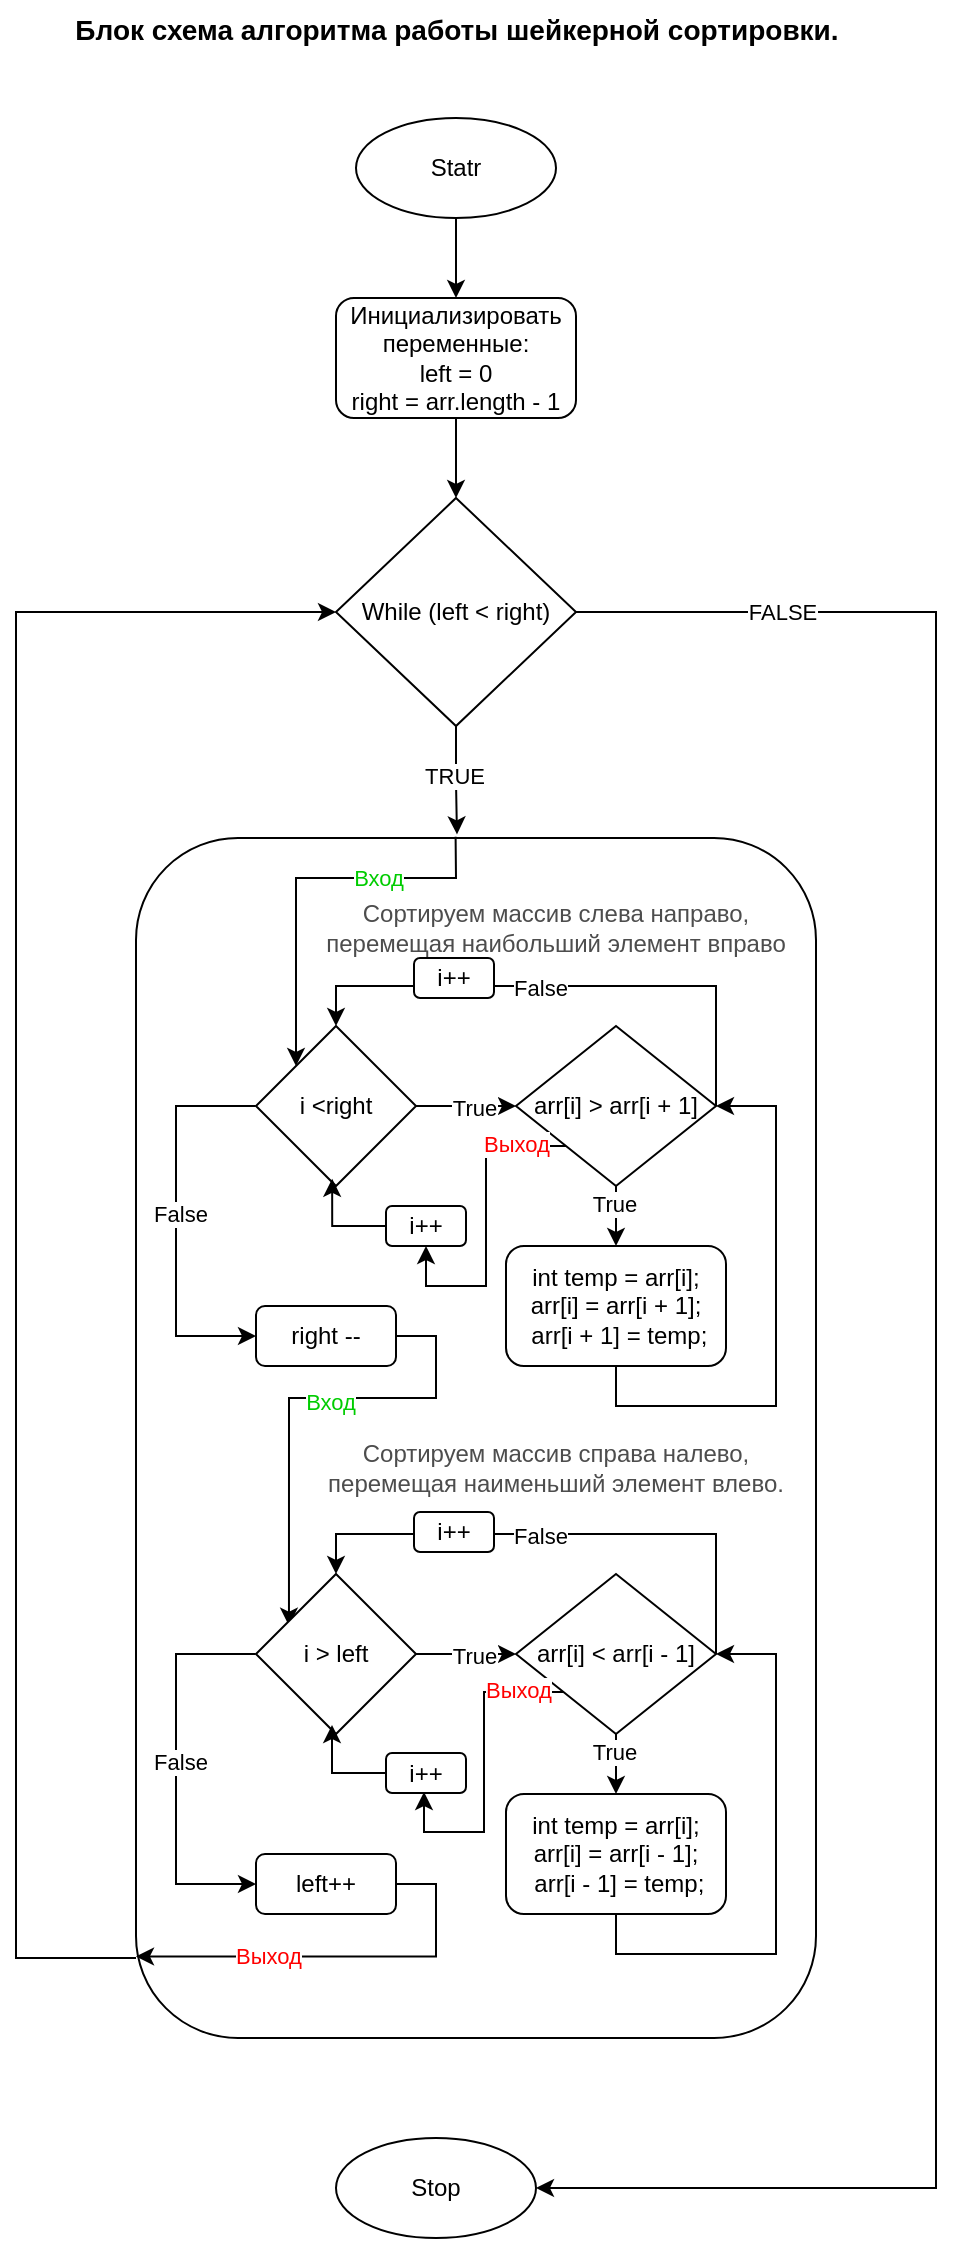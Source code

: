 <mxfile version="21.7.5" type="device">
  <diagram id="C5RBs43oDa-KdzZeNtuy" name="Page-1">
    <mxGraphModel dx="925" dy="544" grid="1" gridSize="10" guides="1" tooltips="1" connect="1" arrows="1" fold="1" page="1" pageScale="1" pageWidth="827" pageHeight="1169" math="0" shadow="0">
      <root>
        <mxCell id="WIyWlLk6GJQsqaUBKTNV-0" />
        <mxCell id="WIyWlLk6GJQsqaUBKTNV-1" parent="WIyWlLk6GJQsqaUBKTNV-0" />
        <mxCell id="lZmkyHPM3k69H4kmXl3D-4" style="edgeStyle=orthogonalEdgeStyle;rounded=0;orthogonalLoop=1;jettySize=auto;html=1;entryX=0.5;entryY=0;entryDx=0;entryDy=0;" edge="1" parent="WIyWlLk6GJQsqaUBKTNV-1" source="lZmkyHPM3k69H4kmXl3D-0" target="lZmkyHPM3k69H4kmXl3D-2">
          <mxGeometry relative="1" as="geometry" />
        </mxCell>
        <mxCell id="lZmkyHPM3k69H4kmXl3D-0" value="Statr" style="ellipse;whiteSpace=wrap;html=1;" vertex="1" parent="WIyWlLk6GJQsqaUBKTNV-1">
          <mxGeometry x="345" y="83" width="100" height="50" as="geometry" />
        </mxCell>
        <mxCell id="lZmkyHPM3k69H4kmXl3D-1" value="Stop" style="ellipse;whiteSpace=wrap;html=1;" vertex="1" parent="WIyWlLk6GJQsqaUBKTNV-1">
          <mxGeometry x="335" y="1093" width="100" height="50" as="geometry" />
        </mxCell>
        <mxCell id="lZmkyHPM3k69H4kmXl3D-5" style="edgeStyle=orthogonalEdgeStyle;rounded=0;orthogonalLoop=1;jettySize=auto;html=1;entryX=0.5;entryY=0;entryDx=0;entryDy=0;" edge="1" parent="WIyWlLk6GJQsqaUBKTNV-1" source="lZmkyHPM3k69H4kmXl3D-2" target="lZmkyHPM3k69H4kmXl3D-3">
          <mxGeometry relative="1" as="geometry" />
        </mxCell>
        <mxCell id="lZmkyHPM3k69H4kmXl3D-2" value="Инициализировать переменные:&lt;br/&gt;left = 0&lt;br/&gt;right = arr.length - 1" style="rounded=1;whiteSpace=wrap;html=1;fontSize=12;glass=0;strokeWidth=1;shadow=0;" vertex="1" parent="WIyWlLk6GJQsqaUBKTNV-1">
          <mxGeometry x="335" y="173" width="120" height="60" as="geometry" />
        </mxCell>
        <mxCell id="lZmkyHPM3k69H4kmXl3D-9" style="edgeStyle=orthogonalEdgeStyle;rounded=0;orthogonalLoop=1;jettySize=auto;html=1;exitX=1;exitY=0.5;exitDx=0;exitDy=0;entryX=1;entryY=0.5;entryDx=0;entryDy=0;" edge="1" parent="WIyWlLk6GJQsqaUBKTNV-1" source="lZmkyHPM3k69H4kmXl3D-3" target="lZmkyHPM3k69H4kmXl3D-1">
          <mxGeometry relative="1" as="geometry">
            <mxPoint x="648" y="893" as="targetPoint" />
            <Array as="points">
              <mxPoint x="635" y="330" />
              <mxPoint x="635" y="1118" />
            </Array>
          </mxGeometry>
        </mxCell>
        <mxCell id="lZmkyHPM3k69H4kmXl3D-11" value="FALSE" style="edgeLabel;html=1;align=center;verticalAlign=middle;resizable=0;points=[];" vertex="1" connectable="0" parent="lZmkyHPM3k69H4kmXl3D-9">
          <mxGeometry x="-0.824" relative="1" as="geometry">
            <mxPoint as="offset" />
          </mxGeometry>
        </mxCell>
        <mxCell id="lZmkyHPM3k69H4kmXl3D-12" style="edgeStyle=orthogonalEdgeStyle;rounded=0;orthogonalLoop=1;jettySize=auto;html=1;entryX=0.472;entryY=-0.003;entryDx=0;entryDy=0;entryPerimeter=0;" edge="1" parent="WIyWlLk6GJQsqaUBKTNV-1" source="lZmkyHPM3k69H4kmXl3D-3" target="lZmkyHPM3k69H4kmXl3D-8">
          <mxGeometry relative="1" as="geometry" />
        </mxCell>
        <mxCell id="lZmkyHPM3k69H4kmXl3D-13" value="TRUE" style="edgeLabel;html=1;align=center;verticalAlign=middle;resizable=0;points=[];" vertex="1" connectable="0" parent="lZmkyHPM3k69H4kmXl3D-12">
          <mxGeometry x="-0.111" y="-1" relative="1" as="geometry">
            <mxPoint as="offset" />
          </mxGeometry>
        </mxCell>
        <mxCell id="lZmkyHPM3k69H4kmXl3D-3" value="While (left &amp;lt; right)" style="rhombus;whiteSpace=wrap;html=1;" vertex="1" parent="WIyWlLk6GJQsqaUBKTNV-1">
          <mxGeometry x="335" y="273" width="120" height="114" as="geometry" />
        </mxCell>
        <mxCell id="lZmkyHPM3k69H4kmXl3D-14" style="edgeStyle=orthogonalEdgeStyle;rounded=0;orthogonalLoop=1;jettySize=auto;html=1;entryX=0;entryY=0.5;entryDx=0;entryDy=0;" edge="1" parent="WIyWlLk6GJQsqaUBKTNV-1" source="lZmkyHPM3k69H4kmXl3D-8" target="lZmkyHPM3k69H4kmXl3D-3">
          <mxGeometry relative="1" as="geometry">
            <mxPoint x="245" y="343" as="targetPoint" />
            <Array as="points">
              <mxPoint x="175" y="1003" />
              <mxPoint x="175" y="330" />
            </Array>
          </mxGeometry>
        </mxCell>
        <mxCell id="lZmkyHPM3k69H4kmXl3D-8" value="" style="rounded=1;whiteSpace=wrap;html=1;" vertex="1" parent="WIyWlLk6GJQsqaUBKTNV-1">
          <mxGeometry x="235" y="443" width="340" height="600" as="geometry" />
        </mxCell>
        <mxCell id="lZmkyHPM3k69H4kmXl3D-20" style="edgeStyle=orthogonalEdgeStyle;rounded=0;orthogonalLoop=1;jettySize=auto;html=1;entryX=0;entryY=0.5;entryDx=0;entryDy=0;" edge="1" parent="WIyWlLk6GJQsqaUBKTNV-1" source="lZmkyHPM3k69H4kmXl3D-15" target="lZmkyHPM3k69H4kmXl3D-19">
          <mxGeometry relative="1" as="geometry" />
        </mxCell>
        <mxCell id="lZmkyHPM3k69H4kmXl3D-21" value="True" style="edgeLabel;html=1;align=center;verticalAlign=middle;resizable=0;points=[];" vertex="1" connectable="0" parent="lZmkyHPM3k69H4kmXl3D-20">
          <mxGeometry x="0.159" y="-1" relative="1" as="geometry">
            <mxPoint as="offset" />
          </mxGeometry>
        </mxCell>
        <mxCell id="lZmkyHPM3k69H4kmXl3D-23" style="edgeStyle=orthogonalEdgeStyle;rounded=0;orthogonalLoop=1;jettySize=auto;html=1;entryX=0;entryY=0.5;entryDx=0;entryDy=0;exitX=0.176;exitY=0.2;exitDx=0;exitDy=0;exitPerimeter=0;" edge="1" parent="WIyWlLk6GJQsqaUBKTNV-1" target="lZmkyHPM3k69H4kmXl3D-16">
          <mxGeometry relative="1" as="geometry">
            <mxPoint x="294.84" y="577" as="sourcePoint" />
            <Array as="points">
              <mxPoint x="255" y="577" />
              <mxPoint x="255" y="692" />
            </Array>
          </mxGeometry>
        </mxCell>
        <mxCell id="lZmkyHPM3k69H4kmXl3D-24" value="False" style="edgeLabel;html=1;align=center;verticalAlign=middle;resizable=0;points=[];" vertex="1" connectable="0" parent="lZmkyHPM3k69H4kmXl3D-23">
          <mxGeometry x="-0.039" y="2" relative="1" as="geometry">
            <mxPoint as="offset" />
          </mxGeometry>
        </mxCell>
        <mxCell id="lZmkyHPM3k69H4kmXl3D-15" value="i &amp;lt;right" style="rhombus;whiteSpace=wrap;html=1;" vertex="1" parent="WIyWlLk6GJQsqaUBKTNV-1">
          <mxGeometry x="295" y="537" width="80" height="80" as="geometry" />
        </mxCell>
        <mxCell id="lZmkyHPM3k69H4kmXl3D-50" style="edgeStyle=orthogonalEdgeStyle;rounded=0;orthogonalLoop=1;jettySize=auto;html=1;entryX=0.206;entryY=0.323;entryDx=0;entryDy=0;entryPerimeter=0;exitX=1;exitY=0.5;exitDx=0;exitDy=0;" edge="1" parent="WIyWlLk6GJQsqaUBKTNV-1" source="lZmkyHPM3k69H4kmXl3D-16" target="lZmkyHPM3k69H4kmXl3D-35">
          <mxGeometry relative="1" as="geometry">
            <Array as="points">
              <mxPoint x="385" y="692" />
              <mxPoint x="385" y="723" />
              <mxPoint x="312" y="723" />
            </Array>
          </mxGeometry>
        </mxCell>
        <mxCell id="lZmkyHPM3k69H4kmXl3D-54" value="&lt;font color=&quot;#00cc00&quot;&gt;Вход&lt;/font&gt;" style="edgeLabel;html=1;align=center;verticalAlign=middle;resizable=0;points=[];" vertex="1" connectable="0" parent="lZmkyHPM3k69H4kmXl3D-50">
          <mxGeometry x="-0.128" y="2" relative="1" as="geometry">
            <mxPoint as="offset" />
          </mxGeometry>
        </mxCell>
        <mxCell id="lZmkyHPM3k69H4kmXl3D-16" value="&lt;div&gt;right --&lt;/div&gt;" style="rounded=1;whiteSpace=wrap;html=1;fontSize=12;glass=0;strokeWidth=1;shadow=0;" vertex="1" parent="WIyWlLk6GJQsqaUBKTNV-1">
          <mxGeometry x="295" y="677" width="70" height="30" as="geometry" />
        </mxCell>
        <mxCell id="lZmkyHPM3k69H4kmXl3D-25" style="edgeStyle=orthogonalEdgeStyle;rounded=0;orthogonalLoop=1;jettySize=auto;html=1;entryX=0.5;entryY=0;entryDx=0;entryDy=0;" edge="1" parent="WIyWlLk6GJQsqaUBKTNV-1" source="lZmkyHPM3k69H4kmXl3D-19" target="lZmkyHPM3k69H4kmXl3D-22">
          <mxGeometry relative="1" as="geometry" />
        </mxCell>
        <mxCell id="lZmkyHPM3k69H4kmXl3D-26" value="True" style="edgeLabel;html=1;align=center;verticalAlign=middle;resizable=0;points=[];" vertex="1" connectable="0" parent="lZmkyHPM3k69H4kmXl3D-25">
          <mxGeometry x="-0.667" y="-1" relative="1" as="geometry">
            <mxPoint as="offset" />
          </mxGeometry>
        </mxCell>
        <mxCell id="lZmkyHPM3k69H4kmXl3D-28" style="edgeStyle=orthogonalEdgeStyle;rounded=0;orthogonalLoop=1;jettySize=auto;html=1;entryX=0.5;entryY=0;entryDx=0;entryDy=0;" edge="1" parent="WIyWlLk6GJQsqaUBKTNV-1" source="lZmkyHPM3k69H4kmXl3D-19" target="lZmkyHPM3k69H4kmXl3D-15">
          <mxGeometry relative="1" as="geometry">
            <Array as="points">
              <mxPoint x="525" y="517" />
              <mxPoint x="335" y="517" />
            </Array>
          </mxGeometry>
        </mxCell>
        <mxCell id="lZmkyHPM3k69H4kmXl3D-29" value="False" style="edgeLabel;html=1;align=center;verticalAlign=middle;resizable=0;points=[];" vertex="1" connectable="0" parent="lZmkyHPM3k69H4kmXl3D-28">
          <mxGeometry x="0.101" y="1" relative="1" as="geometry">
            <mxPoint as="offset" />
          </mxGeometry>
        </mxCell>
        <mxCell id="lZmkyHPM3k69H4kmXl3D-19" value="arr[i] &amp;gt; arr[i + 1]" style="rhombus;whiteSpace=wrap;html=1;" vertex="1" parent="WIyWlLk6GJQsqaUBKTNV-1">
          <mxGeometry x="425" y="537" width="100" height="80" as="geometry" />
        </mxCell>
        <mxCell id="lZmkyHPM3k69H4kmXl3D-30" style="edgeStyle=orthogonalEdgeStyle;rounded=0;orthogonalLoop=1;jettySize=auto;html=1;" edge="1" parent="WIyWlLk6GJQsqaUBKTNV-1" source="lZmkyHPM3k69H4kmXl3D-22">
          <mxGeometry relative="1" as="geometry">
            <mxPoint x="525" y="577" as="targetPoint" />
            <Array as="points">
              <mxPoint x="475" y="727" />
              <mxPoint x="555" y="727" />
              <mxPoint x="555" y="577" />
            </Array>
          </mxGeometry>
        </mxCell>
        <mxCell id="lZmkyHPM3k69H4kmXl3D-63" style="edgeStyle=orthogonalEdgeStyle;rounded=0;orthogonalLoop=1;jettySize=auto;html=1;entryX=0.5;entryY=1;entryDx=0;entryDy=0;exitX=0;exitY=1;exitDx=0;exitDy=0;" edge="1" parent="WIyWlLk6GJQsqaUBKTNV-1" source="lZmkyHPM3k69H4kmXl3D-19" target="lZmkyHPM3k69H4kmXl3D-61">
          <mxGeometry relative="1" as="geometry">
            <Array as="points">
              <mxPoint x="410" y="597" />
              <mxPoint x="410" y="667" />
              <mxPoint x="380" y="667" />
            </Array>
          </mxGeometry>
        </mxCell>
        <mxCell id="lZmkyHPM3k69H4kmXl3D-82" value="&lt;font color=&quot;#ff0000&quot;&gt;Выход&lt;/font&gt;" style="edgeLabel;html=1;align=center;verticalAlign=middle;resizable=0;points=[];" vertex="1" connectable="0" parent="lZmkyHPM3k69H4kmXl3D-63">
          <mxGeometry x="-0.685" y="-1" relative="1" as="geometry">
            <mxPoint as="offset" />
          </mxGeometry>
        </mxCell>
        <mxCell id="lZmkyHPM3k69H4kmXl3D-22" value="&lt;div&gt;int temp = arr[i];&lt;/div&gt;&lt;div&gt;arr[i] = arr[i + 1];&lt;/div&gt;&lt;div&gt;&amp;nbsp;arr[i + 1] = temp;&lt;/div&gt;" style="rounded=1;whiteSpace=wrap;html=1;fontSize=12;glass=0;strokeWidth=1;shadow=0;" vertex="1" parent="WIyWlLk6GJQsqaUBKTNV-1">
          <mxGeometry x="420" y="647" width="110" height="60" as="geometry" />
        </mxCell>
        <mxCell id="lZmkyHPM3k69H4kmXl3D-31" style="edgeStyle=orthogonalEdgeStyle;rounded=0;orthogonalLoop=1;jettySize=auto;html=1;entryX=0;entryY=0.5;entryDx=0;entryDy=0;" edge="1" parent="WIyWlLk6GJQsqaUBKTNV-1" source="lZmkyHPM3k69H4kmXl3D-35" target="lZmkyHPM3k69H4kmXl3D-41">
          <mxGeometry relative="1" as="geometry" />
        </mxCell>
        <mxCell id="lZmkyHPM3k69H4kmXl3D-32" value="True" style="edgeLabel;html=1;align=center;verticalAlign=middle;resizable=0;points=[];" vertex="1" connectable="0" parent="lZmkyHPM3k69H4kmXl3D-31">
          <mxGeometry x="0.159" y="-1" relative="1" as="geometry">
            <mxPoint as="offset" />
          </mxGeometry>
        </mxCell>
        <mxCell id="lZmkyHPM3k69H4kmXl3D-33" style="edgeStyle=orthogonalEdgeStyle;rounded=0;orthogonalLoop=1;jettySize=auto;html=1;entryX=0;entryY=0.5;entryDx=0;entryDy=0;exitX=0.176;exitY=0.2;exitDx=0;exitDy=0;exitPerimeter=0;" edge="1" parent="WIyWlLk6GJQsqaUBKTNV-1" target="lZmkyHPM3k69H4kmXl3D-36">
          <mxGeometry relative="1" as="geometry">
            <mxPoint x="294.84" y="851" as="sourcePoint" />
            <Array as="points">
              <mxPoint x="255" y="851" />
              <mxPoint x="255" y="966" />
            </Array>
          </mxGeometry>
        </mxCell>
        <mxCell id="lZmkyHPM3k69H4kmXl3D-34" value="False" style="edgeLabel;html=1;align=center;verticalAlign=middle;resizable=0;points=[];" vertex="1" connectable="0" parent="lZmkyHPM3k69H4kmXl3D-33">
          <mxGeometry x="-0.039" y="2" relative="1" as="geometry">
            <mxPoint as="offset" />
          </mxGeometry>
        </mxCell>
        <mxCell id="lZmkyHPM3k69H4kmXl3D-35" value="i &amp;gt; left" style="rhombus;whiteSpace=wrap;html=1;" vertex="1" parent="WIyWlLk6GJQsqaUBKTNV-1">
          <mxGeometry x="295" y="811" width="80" height="80" as="geometry" />
        </mxCell>
        <mxCell id="lZmkyHPM3k69H4kmXl3D-49" style="edgeStyle=orthogonalEdgeStyle;rounded=0;orthogonalLoop=1;jettySize=auto;html=1;entryX=0;entryY=0.932;entryDx=0;entryDy=0;entryPerimeter=0;exitX=1;exitY=0.5;exitDx=0;exitDy=0;" edge="1" parent="WIyWlLk6GJQsqaUBKTNV-1" source="lZmkyHPM3k69H4kmXl3D-36" target="lZmkyHPM3k69H4kmXl3D-8">
          <mxGeometry relative="1" as="geometry" />
        </mxCell>
        <mxCell id="lZmkyHPM3k69H4kmXl3D-55" value="&lt;font color=&quot;#ff0000&quot;&gt;Выход&lt;/font&gt;" style="edgeLabel;html=1;align=center;verticalAlign=middle;resizable=0;points=[];" vertex="1" connectable="0" parent="lZmkyHPM3k69H4kmXl3D-49">
          <mxGeometry x="0.365" relative="1" as="geometry">
            <mxPoint as="offset" />
          </mxGeometry>
        </mxCell>
        <mxCell id="lZmkyHPM3k69H4kmXl3D-36" value="&lt;div&gt;left++&lt;/div&gt;" style="rounded=1;whiteSpace=wrap;html=1;fontSize=12;glass=0;strokeWidth=1;shadow=0;" vertex="1" parent="WIyWlLk6GJQsqaUBKTNV-1">
          <mxGeometry x="295" y="951" width="70" height="30" as="geometry" />
        </mxCell>
        <mxCell id="lZmkyHPM3k69H4kmXl3D-37" style="edgeStyle=orthogonalEdgeStyle;rounded=0;orthogonalLoop=1;jettySize=auto;html=1;entryX=0.5;entryY=0;entryDx=0;entryDy=0;" edge="1" parent="WIyWlLk6GJQsqaUBKTNV-1" source="lZmkyHPM3k69H4kmXl3D-41" target="lZmkyHPM3k69H4kmXl3D-43">
          <mxGeometry relative="1" as="geometry" />
        </mxCell>
        <mxCell id="lZmkyHPM3k69H4kmXl3D-38" value="True" style="edgeLabel;html=1;align=center;verticalAlign=middle;resizable=0;points=[];" vertex="1" connectable="0" parent="lZmkyHPM3k69H4kmXl3D-37">
          <mxGeometry x="-0.667" y="-1" relative="1" as="geometry">
            <mxPoint as="offset" />
          </mxGeometry>
        </mxCell>
        <mxCell id="lZmkyHPM3k69H4kmXl3D-39" style="edgeStyle=orthogonalEdgeStyle;rounded=0;orthogonalLoop=1;jettySize=auto;html=1;entryX=0.5;entryY=0;entryDx=0;entryDy=0;" edge="1" parent="WIyWlLk6GJQsqaUBKTNV-1" source="lZmkyHPM3k69H4kmXl3D-41" target="lZmkyHPM3k69H4kmXl3D-35">
          <mxGeometry relative="1" as="geometry">
            <Array as="points">
              <mxPoint x="525" y="791" />
              <mxPoint x="335" y="791" />
            </Array>
          </mxGeometry>
        </mxCell>
        <mxCell id="lZmkyHPM3k69H4kmXl3D-40" value="False" style="edgeLabel;html=1;align=center;verticalAlign=middle;resizable=0;points=[];" vertex="1" connectable="0" parent="lZmkyHPM3k69H4kmXl3D-39">
          <mxGeometry x="0.101" y="1" relative="1" as="geometry">
            <mxPoint as="offset" />
          </mxGeometry>
        </mxCell>
        <mxCell id="lZmkyHPM3k69H4kmXl3D-41" value="arr[i] &amp;lt; arr[i - 1]" style="rhombus;whiteSpace=wrap;html=1;" vertex="1" parent="WIyWlLk6GJQsqaUBKTNV-1">
          <mxGeometry x="425" y="811" width="100" height="80" as="geometry" />
        </mxCell>
        <mxCell id="lZmkyHPM3k69H4kmXl3D-42" style="edgeStyle=orthogonalEdgeStyle;rounded=0;orthogonalLoop=1;jettySize=auto;html=1;" edge="1" parent="WIyWlLk6GJQsqaUBKTNV-1" source="lZmkyHPM3k69H4kmXl3D-43">
          <mxGeometry relative="1" as="geometry">
            <mxPoint x="525" y="851" as="targetPoint" />
            <Array as="points">
              <mxPoint x="475" y="1001" />
              <mxPoint x="555" y="1001" />
              <mxPoint x="555" y="851" />
            </Array>
          </mxGeometry>
        </mxCell>
        <mxCell id="lZmkyHPM3k69H4kmXl3D-43" value="&lt;div&gt;int temp = arr[i];&lt;/div&gt;&lt;div&gt;&lt;span style=&quot;background-color: initial;&quot;&gt;arr[i] = arr[i - 1];&lt;/span&gt;&lt;/div&gt;&lt;div&gt;&amp;nbsp;arr[i - 1] = temp;&lt;/div&gt;" style="rounded=1;whiteSpace=wrap;html=1;fontSize=12;glass=0;strokeWidth=1;shadow=0;" vertex="1" parent="WIyWlLk6GJQsqaUBKTNV-1">
          <mxGeometry x="420" y="921" width="110" height="60" as="geometry" />
        </mxCell>
        <mxCell id="lZmkyHPM3k69H4kmXl3D-44" value="&lt;font color=&quot;#4d4d4d&quot;&gt;Сортируем массив слева направо, перемещая наибольший элемент вправо&lt;/font&gt;" style="text;html=1;strokeColor=none;fillColor=none;align=center;verticalAlign=middle;whiteSpace=wrap;rounded=0;" vertex="1" parent="WIyWlLk6GJQsqaUBKTNV-1">
          <mxGeometry x="325" y="473" width="240" height="30" as="geometry" />
        </mxCell>
        <mxCell id="lZmkyHPM3k69H4kmXl3D-46" value="&lt;font color=&quot;#4d4d4d&quot;&gt;Сортируем массив справа налево, перемещая наименьший элемент влево.&lt;/font&gt;" style="text;html=1;strokeColor=none;fillColor=none;align=center;verticalAlign=middle;whiteSpace=wrap;rounded=0;" vertex="1" parent="WIyWlLk6GJQsqaUBKTNV-1">
          <mxGeometry x="315" y="743" width="260" height="30" as="geometry" />
        </mxCell>
        <mxCell id="lZmkyHPM3k69H4kmXl3D-52" value="" style="endArrow=classic;html=1;rounded=0;exitX=0.47;exitY=-0.001;exitDx=0;exitDy=0;exitPerimeter=0;entryX=0;entryY=0;entryDx=0;entryDy=0;" edge="1" parent="WIyWlLk6GJQsqaUBKTNV-1" source="lZmkyHPM3k69H4kmXl3D-8" target="lZmkyHPM3k69H4kmXl3D-15">
          <mxGeometry width="50" height="50" relative="1" as="geometry">
            <mxPoint x="325" y="633" as="sourcePoint" />
            <mxPoint x="375" y="583" as="targetPoint" />
            <Array as="points">
              <mxPoint x="395" y="463" />
              <mxPoint x="315" y="463" />
            </Array>
          </mxGeometry>
        </mxCell>
        <mxCell id="lZmkyHPM3k69H4kmXl3D-53" value="&lt;font color=&quot;#00cc00&quot;&gt;Вход&lt;/font&gt;" style="edgeLabel;html=1;align=center;verticalAlign=middle;resizable=0;points=[];" vertex="1" connectable="0" parent="lZmkyHPM3k69H4kmXl3D-52">
          <mxGeometry x="-0.384" relative="1" as="geometry">
            <mxPoint as="offset" />
          </mxGeometry>
        </mxCell>
        <mxCell id="lZmkyHPM3k69H4kmXl3D-59" value="&lt;b&gt;&lt;font style=&quot;font-size: 14px;&quot;&gt;Блок схема алгоритма работы шейкерной сортировки.&lt;/font&gt;&lt;/b&gt;" style="text;html=1;strokeColor=none;fillColor=none;align=center;verticalAlign=middle;whiteSpace=wrap;rounded=0;" vertex="1" parent="WIyWlLk6GJQsqaUBKTNV-1">
          <mxGeometry x="202.5" y="24" width="385" height="30" as="geometry" />
        </mxCell>
        <mxCell id="lZmkyHPM3k69H4kmXl3D-62" style="edgeStyle=orthogonalEdgeStyle;rounded=0;orthogonalLoop=1;jettySize=auto;html=1;entryX=0.476;entryY=0.955;entryDx=0;entryDy=0;entryPerimeter=0;" edge="1" parent="WIyWlLk6GJQsqaUBKTNV-1" source="lZmkyHPM3k69H4kmXl3D-61" target="lZmkyHPM3k69H4kmXl3D-15">
          <mxGeometry relative="1" as="geometry">
            <Array as="points">
              <mxPoint x="333" y="637" />
            </Array>
          </mxGeometry>
        </mxCell>
        <mxCell id="lZmkyHPM3k69H4kmXl3D-61" value="i++" style="rounded=1;whiteSpace=wrap;html=1;fontSize=12;glass=0;strokeWidth=1;shadow=0;" vertex="1" parent="WIyWlLk6GJQsqaUBKTNV-1">
          <mxGeometry x="360" y="627" width="40" height="20" as="geometry" />
        </mxCell>
        <mxCell id="lZmkyHPM3k69H4kmXl3D-73" style="edgeStyle=orthogonalEdgeStyle;rounded=0;orthogonalLoop=1;jettySize=auto;html=1;entryX=0.476;entryY=0.955;entryDx=0;entryDy=0;entryPerimeter=0;" edge="1" parent="WIyWlLk6GJQsqaUBKTNV-1" source="lZmkyHPM3k69H4kmXl3D-74">
          <mxGeometry relative="1" as="geometry">
            <mxPoint x="333" y="886.52" as="targetPoint" />
            <Array as="points">
              <mxPoint x="333" y="910.52" />
            </Array>
          </mxGeometry>
        </mxCell>
        <mxCell id="lZmkyHPM3k69H4kmXl3D-74" value="i++" style="rounded=1;whiteSpace=wrap;html=1;fontSize=12;glass=0;strokeWidth=1;shadow=0;" vertex="1" parent="WIyWlLk6GJQsqaUBKTNV-1">
          <mxGeometry x="360" y="900.52" width="40" height="20" as="geometry" />
        </mxCell>
        <mxCell id="lZmkyHPM3k69H4kmXl3D-75" value="i++" style="rounded=1;whiteSpace=wrap;html=1;fontSize=12;glass=0;strokeWidth=1;shadow=0;" vertex="1" parent="WIyWlLk6GJQsqaUBKTNV-1">
          <mxGeometry x="374" y="780" width="40" height="20" as="geometry" />
        </mxCell>
        <mxCell id="lZmkyHPM3k69H4kmXl3D-78" value="i++" style="rounded=1;whiteSpace=wrap;html=1;fontSize=12;glass=0;strokeWidth=1;shadow=0;" vertex="1" parent="WIyWlLk6GJQsqaUBKTNV-1">
          <mxGeometry x="374" y="503" width="40" height="20" as="geometry" />
        </mxCell>
        <mxCell id="lZmkyHPM3k69H4kmXl3D-81" style="edgeStyle=orthogonalEdgeStyle;rounded=0;orthogonalLoop=1;jettySize=auto;html=1;entryX=0.5;entryY=1;entryDx=0;entryDy=0;exitX=0;exitY=1;exitDx=0;exitDy=0;" edge="1" parent="WIyWlLk6GJQsqaUBKTNV-1">
          <mxGeometry relative="1" as="geometry">
            <mxPoint x="449" y="870" as="sourcePoint" />
            <mxPoint x="379" y="920" as="targetPoint" />
            <Array as="points">
              <mxPoint x="409" y="870" />
              <mxPoint x="409" y="940" />
              <mxPoint x="379" y="940" />
            </Array>
          </mxGeometry>
        </mxCell>
        <mxCell id="lZmkyHPM3k69H4kmXl3D-83" value="&lt;font color=&quot;#ff0000&quot;&gt;Выход&lt;/font&gt;" style="edgeLabel;html=1;align=center;verticalAlign=middle;resizable=0;points=[];" vertex="1" connectable="0" parent="lZmkyHPM3k69H4kmXl3D-81">
          <mxGeometry x="-0.708" y="-1" relative="1" as="geometry">
            <mxPoint as="offset" />
          </mxGeometry>
        </mxCell>
      </root>
    </mxGraphModel>
  </diagram>
</mxfile>
